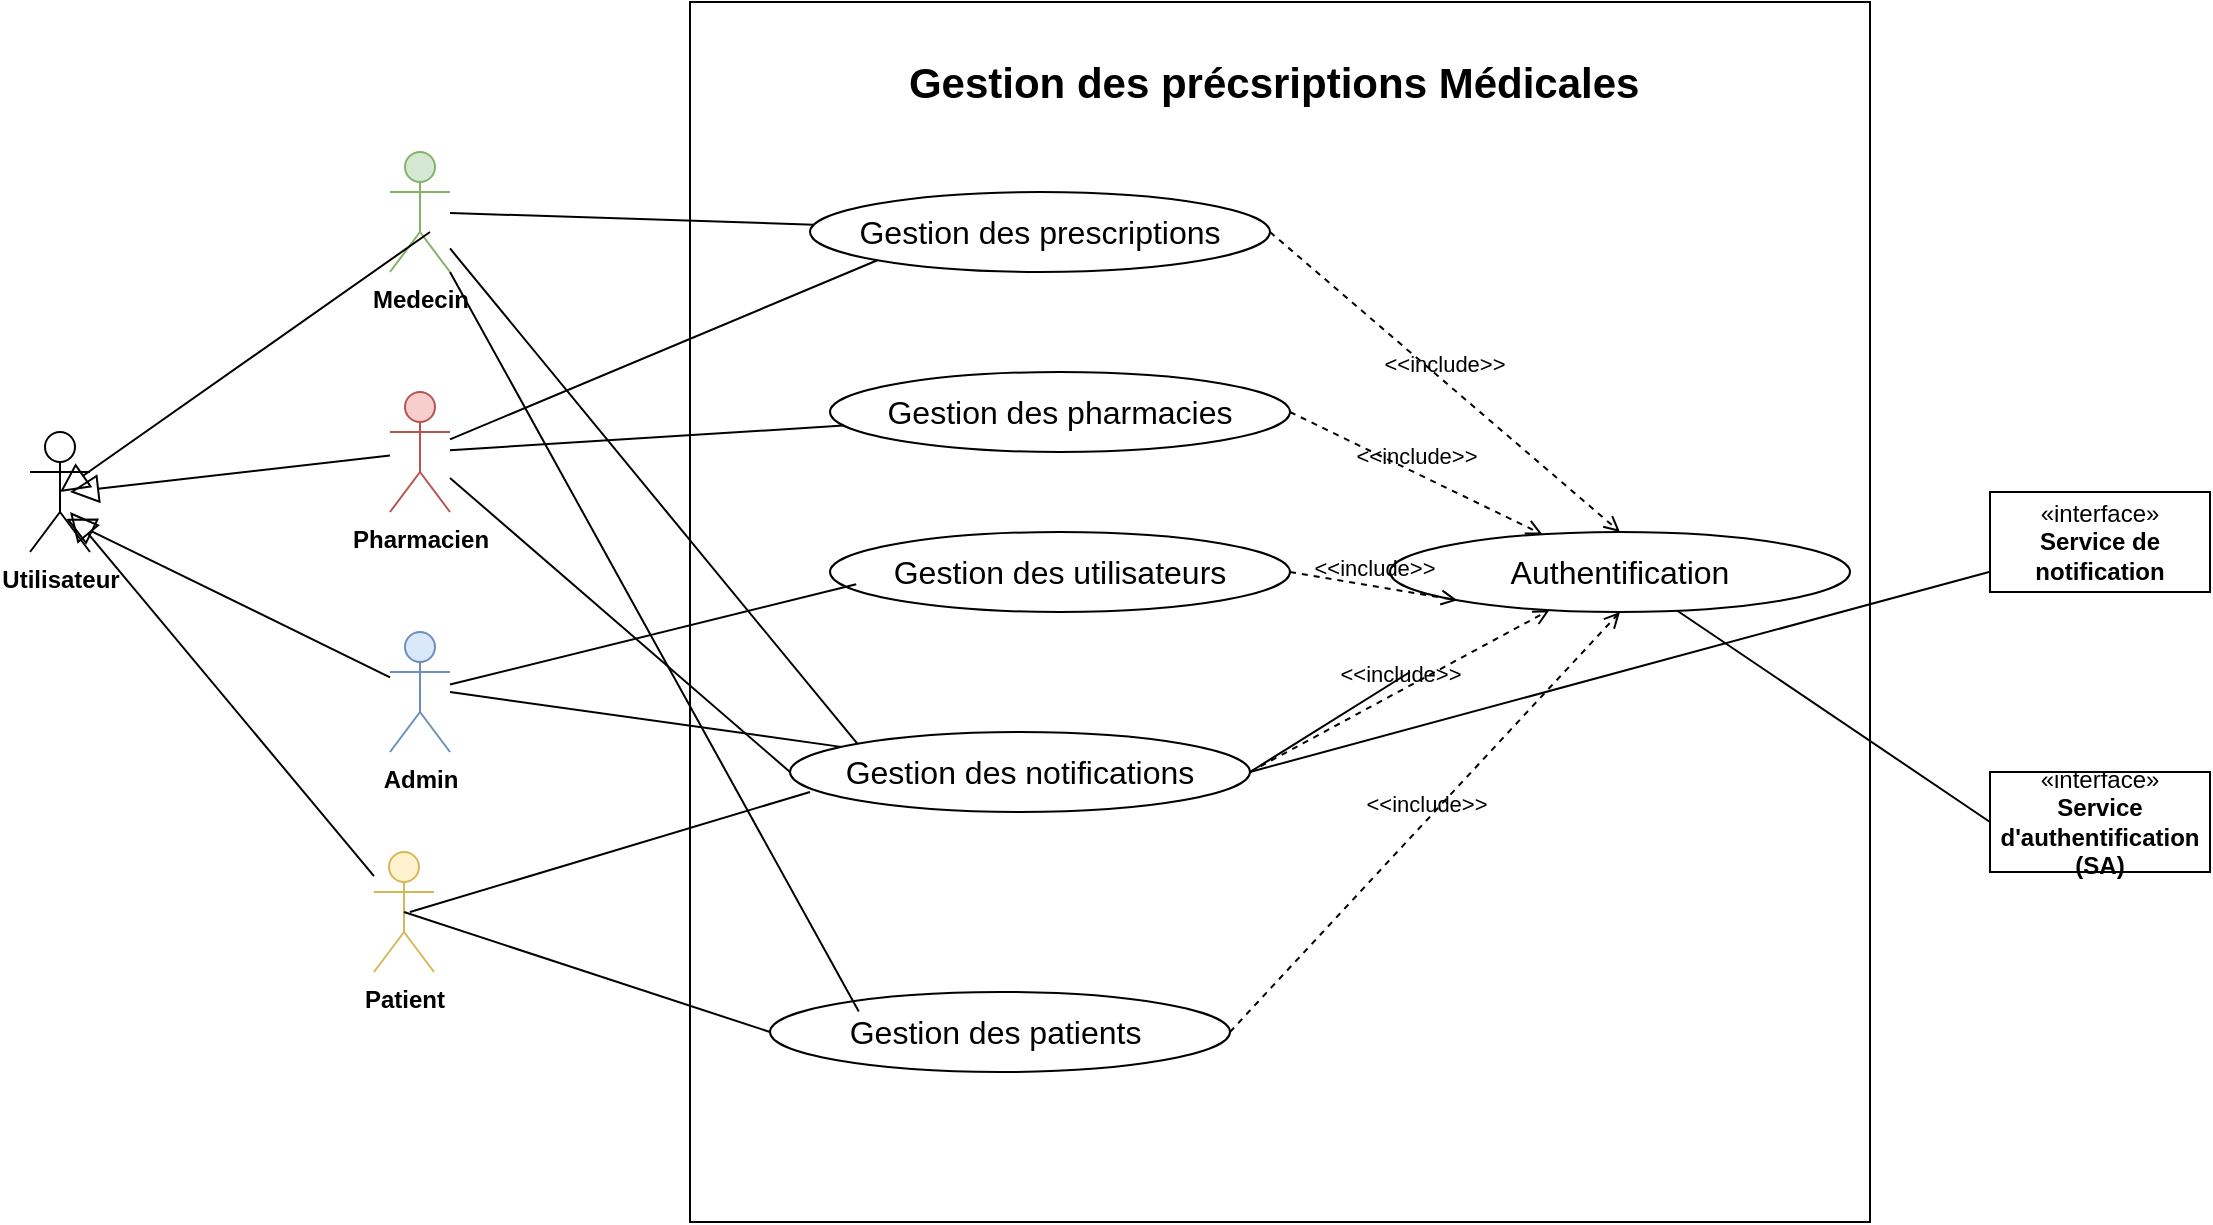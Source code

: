 <mxfile version="26.0.16">
  <diagram name="Page-1" id="u_Z78-zBwKize9A98fTc">
    <mxGraphModel dx="1397" dy="655" grid="1" gridSize="10" guides="1" tooltips="1" connect="1" arrows="1" fold="1" page="1" pageScale="1" pageWidth="4681" pageHeight="3300" math="0" shadow="0">
      <root>
        <mxCell id="0" />
        <mxCell id="1" parent="0" />
        <mxCell id="8F5OMPCy04fyyseZWVCi-2" value="" style="html=1;whiteSpace=wrap;" vertex="1" parent="1">
          <mxGeometry x="400" y="45" width="590" height="610" as="geometry" />
        </mxCell>
        <mxCell id="8F5OMPCy04fyyseZWVCi-3" value="&lt;b&gt;&lt;font style=&quot;font-size: 21px;&quot;&gt;Gestion des précsriptions Médicales&amp;nbsp;&lt;/font&gt;&lt;/b&gt;" style="text;html=1;align=center;verticalAlign=middle;whiteSpace=wrap;rounded=0;" vertex="1" parent="1">
          <mxGeometry x="500" y="70" width="390" height="30" as="geometry" />
        </mxCell>
        <mxCell id="8F5OMPCy04fyyseZWVCi-4" value="&lt;b&gt;Medecin&lt;/b&gt;" style="shape=umlActor;verticalLabelPosition=bottom;verticalAlign=top;html=1;outlineConnect=0;fillColor=#d5e8d4;strokeColor=#82b366;" vertex="1" parent="1">
          <mxGeometry x="250" y="120" width="30" height="60" as="geometry" />
        </mxCell>
        <mxCell id="8F5OMPCy04fyyseZWVCi-5" value="&lt;b&gt;Pharmacien&lt;/b&gt;" style="shape=umlActor;verticalLabelPosition=bottom;verticalAlign=top;html=1;outlineConnect=0;fillColor=#f8cecc;strokeColor=#b85450;" vertex="1" parent="1">
          <mxGeometry x="250" y="240" width="30" height="60" as="geometry" />
        </mxCell>
        <mxCell id="8F5OMPCy04fyyseZWVCi-6" value="&lt;b&gt;Patient&lt;/b&gt;" style="shape=umlActor;verticalLabelPosition=bottom;verticalAlign=top;html=1;outlineConnect=0;fillColor=#fff2cc;strokeColor=#d6b656;" vertex="1" parent="1">
          <mxGeometry x="242" y="470" width="30" height="60" as="geometry" />
        </mxCell>
        <mxCell id="8F5OMPCy04fyyseZWVCi-10" value="«interface»&lt;br&gt;&lt;b&gt;Service de notification&lt;/b&gt;" style="html=1;whiteSpace=wrap;" vertex="1" parent="1">
          <mxGeometry x="1050" y="290" width="110" height="50" as="geometry" />
        </mxCell>
        <mxCell id="8F5OMPCy04fyyseZWVCi-11" value="&lt;font style=&quot;font-size: 16px;&quot;&gt;Gestion des prescriptions&lt;/font&gt;" style="ellipse;whiteSpace=wrap;html=1;align=center;" vertex="1" parent="1">
          <mxGeometry x="460" y="140" width="230" height="40" as="geometry" />
        </mxCell>
        <mxCell id="8F5OMPCy04fyyseZWVCi-12" value="&lt;span style=&quot;font-size: 16px;&quot;&gt;Gestion des pha&lt;/span&gt;&lt;span style=&quot;text-wrap-mode: nowrap; color: rgba(0, 0, 0, 0); font-family: monospace; font-size: 0px; text-align: start;&quot;&gt;%3CmxGraphModel%3E%3Croot%3E%3CmxCell%20id%3D%220%22%2F%3E%3CmxCell%20id%3D%221%22%20parent%3D%220%22%2F%3E%3CmxCell%20id%3D%222%22%20value%3D%22%26lt%3Bfont%20style%3D%26quot%3Bfont-size%3A%2016px%3B%26quot%3B%26gt%3BGestion%20des%20prescriptions%26lt%3B%2Ffont%26gt%3B%22%20style%3D%22ellipse%3BwhiteSpace%3Dwrap%3Bhtml%3D1%3Balign%3Dcenter%3B%22%20vertex%3D%221%22%20parent%3D%221%22%3E%3CmxGeometry%20x%3D%22420%22%20y%3D%22190%22%20width%3D%22230%22%20height%3D%2240%22%20as%3D%22geometry%22%2F%3E%3C%2FmxCell%3E%3C%2Froot%3E%3C%2FmxGraphModel%3E&lt;/span&gt;&lt;span style=&quot;font-size: 16px;&quot;&gt;rmacies&lt;/span&gt;" style="ellipse;whiteSpace=wrap;html=1;align=center;" vertex="1" parent="1">
          <mxGeometry x="470" y="230" width="230" height="40" as="geometry" />
        </mxCell>
        <mxCell id="8F5OMPCy04fyyseZWVCi-13" value="&lt;span style=&quot;font-size: 16px;&quot;&gt;Gestion des utilisateurs&lt;/span&gt;" style="ellipse;whiteSpace=wrap;html=1;align=center;" vertex="1" parent="1">
          <mxGeometry x="470" y="310" width="230" height="40" as="geometry" />
        </mxCell>
        <mxCell id="8F5OMPCy04fyyseZWVCi-14" value="&lt;span style=&quot;font-size: 16px;&quot;&gt;Gestion des notifications&lt;/span&gt;" style="ellipse;whiteSpace=wrap;html=1;align=center;" vertex="1" parent="1">
          <mxGeometry x="450" y="410" width="230" height="40" as="geometry" />
        </mxCell>
        <mxCell id="8F5OMPCy04fyyseZWVCi-15" value="&lt;span style=&quot;font-size: 16px;&quot;&gt;Gestion des patients&amp;nbsp;&lt;/span&gt;" style="ellipse;whiteSpace=wrap;html=1;align=center;" vertex="1" parent="1">
          <mxGeometry x="440" y="540" width="230" height="40" as="geometry" />
        </mxCell>
        <mxCell id="8F5OMPCy04fyyseZWVCi-16" value="&lt;span style=&quot;font-size: 16px;&quot;&gt;Authentification&lt;/span&gt;" style="ellipse;whiteSpace=wrap;html=1;align=center;" vertex="1" parent="1">
          <mxGeometry x="750" y="310" width="230" height="40" as="geometry" />
        </mxCell>
        <mxCell id="8F5OMPCy04fyyseZWVCi-18" value="«interface»&lt;br&gt;&lt;b&gt;Service d&#39;authentification (SA)&lt;/b&gt;" style="html=1;whiteSpace=wrap;" vertex="1" parent="1">
          <mxGeometry x="1050" y="430" width="110" height="50" as="geometry" />
        </mxCell>
        <mxCell id="8F5OMPCy04fyyseZWVCi-22" value="&lt;b&gt;Admin&lt;/b&gt;" style="shape=umlActor;verticalLabelPosition=bottom;verticalAlign=top;html=1;outlineConnect=0;fillColor=#dae8fc;strokeColor=#6c8ebf;" vertex="1" parent="1">
          <mxGeometry x="250" y="360" width="30" height="60" as="geometry" />
        </mxCell>
        <mxCell id="8F5OMPCy04fyyseZWVCi-48" value="" style="endArrow=none;html=1;rounded=0;" edge="1" parent="1" source="8F5OMPCy04fyyseZWVCi-4" target="8F5OMPCy04fyyseZWVCi-11">
          <mxGeometry width="50" height="50" relative="1" as="geometry">
            <mxPoint x="570" y="420" as="sourcePoint" />
            <mxPoint x="620" y="370" as="targetPoint" />
          </mxGeometry>
        </mxCell>
        <mxCell id="8F5OMPCy04fyyseZWVCi-50" value="" style="endArrow=none;html=1;rounded=0;entryX=0;entryY=1;entryDx=0;entryDy=0;" edge="1" parent="1" source="8F5OMPCy04fyyseZWVCi-5" target="8F5OMPCy04fyyseZWVCi-11">
          <mxGeometry width="50" height="50" relative="1" as="geometry">
            <mxPoint x="570" y="420" as="sourcePoint" />
            <mxPoint x="620" y="370" as="targetPoint" />
          </mxGeometry>
        </mxCell>
        <mxCell id="8F5OMPCy04fyyseZWVCi-51" value="" style="endArrow=none;html=1;rounded=0;" edge="1" parent="1" source="8F5OMPCy04fyyseZWVCi-5" target="8F5OMPCy04fyyseZWVCi-12">
          <mxGeometry width="50" height="50" relative="1" as="geometry">
            <mxPoint x="270" y="320" as="sourcePoint" />
            <mxPoint x="320" y="270" as="targetPoint" />
          </mxGeometry>
        </mxCell>
        <mxCell id="8F5OMPCy04fyyseZWVCi-52" value="" style="endArrow=none;html=1;rounded=0;entryX=0.057;entryY=0.652;entryDx=0;entryDy=0;entryPerimeter=0;" edge="1" parent="1" source="8F5OMPCy04fyyseZWVCi-22" target="8F5OMPCy04fyyseZWVCi-13">
          <mxGeometry width="50" height="50" relative="1" as="geometry">
            <mxPoint x="570" y="420" as="sourcePoint" />
            <mxPoint x="620" y="370" as="targetPoint" />
          </mxGeometry>
        </mxCell>
        <mxCell id="8F5OMPCy04fyyseZWVCi-53" value="" style="endArrow=none;html=1;rounded=0;" edge="1" parent="1" target="8F5OMPCy04fyyseZWVCi-14">
          <mxGeometry width="50" height="50" relative="1" as="geometry">
            <mxPoint x="280" y="390" as="sourcePoint" />
            <mxPoint x="620" y="370" as="targetPoint" />
          </mxGeometry>
        </mxCell>
        <mxCell id="8F5OMPCy04fyyseZWVCi-54" value="" style="endArrow=none;html=1;rounded=0;exitX=0.5;exitY=0.5;exitDx=0;exitDy=0;exitPerimeter=0;entryX=0;entryY=0.5;entryDx=0;entryDy=0;" edge="1" parent="1" source="8F5OMPCy04fyyseZWVCi-6" target="8F5OMPCy04fyyseZWVCi-15">
          <mxGeometry width="50" height="50" relative="1" as="geometry">
            <mxPoint x="290" y="520" as="sourcePoint" />
            <mxPoint x="340" y="470" as="targetPoint" />
          </mxGeometry>
        </mxCell>
        <mxCell id="8F5OMPCy04fyyseZWVCi-55" value="" style="endArrow=none;html=1;rounded=0;exitX=1;exitY=1;exitDx=0;exitDy=0;exitPerimeter=0;entryX=0.193;entryY=0.245;entryDx=0;entryDy=0;entryPerimeter=0;" edge="1" parent="1" source="8F5OMPCy04fyyseZWVCi-4" target="8F5OMPCy04fyyseZWVCi-15">
          <mxGeometry width="50" height="50" relative="1" as="geometry">
            <mxPoint x="570" y="420" as="sourcePoint" />
            <mxPoint x="620" y="370" as="targetPoint" />
          </mxGeometry>
        </mxCell>
        <mxCell id="8F5OMPCy04fyyseZWVCi-56" value="&amp;lt;&amp;lt;include&amp;gt;&amp;gt;" style="edgeStyle=none;html=1;endArrow=open;verticalAlign=bottom;dashed=1;labelBackgroundColor=none;rounded=0;exitX=1;exitY=0.5;exitDx=0;exitDy=0;entryX=0.5;entryY=0;entryDx=0;entryDy=0;" edge="1" parent="1" source="8F5OMPCy04fyyseZWVCi-11" target="8F5OMPCy04fyyseZWVCi-16">
          <mxGeometry width="160" relative="1" as="geometry">
            <mxPoint x="510" y="330" as="sourcePoint" />
            <mxPoint x="670" y="330" as="targetPoint" />
          </mxGeometry>
        </mxCell>
        <mxCell id="8F5OMPCy04fyyseZWVCi-57" value="&amp;lt;&amp;lt;include&amp;gt;&amp;gt;" style="edgeStyle=none;html=1;endArrow=open;verticalAlign=bottom;dashed=1;labelBackgroundColor=none;rounded=0;exitX=1;exitY=0.5;exitDx=0;exitDy=0;" edge="1" parent="1" source="8F5OMPCy04fyyseZWVCi-12" target="8F5OMPCy04fyyseZWVCi-16">
          <mxGeometry width="160" relative="1" as="geometry">
            <mxPoint x="510" y="380" as="sourcePoint" />
            <mxPoint x="670" y="380" as="targetPoint" />
          </mxGeometry>
        </mxCell>
        <mxCell id="8F5OMPCy04fyyseZWVCi-58" value="&amp;lt;&amp;lt;include&amp;gt;&amp;gt;" style="edgeStyle=none;html=1;endArrow=open;verticalAlign=bottom;dashed=1;labelBackgroundColor=none;rounded=0;exitX=1;exitY=0.5;exitDx=0;exitDy=0;entryX=0;entryY=1;entryDx=0;entryDy=0;" edge="1" parent="1" source="8F5OMPCy04fyyseZWVCi-13" target="8F5OMPCy04fyyseZWVCi-16">
          <mxGeometry width="160" relative="1" as="geometry">
            <mxPoint x="510" y="380" as="sourcePoint" />
            <mxPoint x="670" y="380" as="targetPoint" />
          </mxGeometry>
        </mxCell>
        <mxCell id="8F5OMPCy04fyyseZWVCi-59" value="&amp;lt;&amp;lt;include&amp;gt;&amp;gt;" style="edgeStyle=none;html=1;endArrow=open;verticalAlign=bottom;dashed=1;labelBackgroundColor=none;rounded=0;exitX=1;exitY=0.5;exitDx=0;exitDy=0;" edge="1" parent="1" source="8F5OMPCy04fyyseZWVCi-14" target="8F5OMPCy04fyyseZWVCi-16">
          <mxGeometry width="160" relative="1" as="geometry">
            <mxPoint x="510" y="380" as="sourcePoint" />
            <mxPoint x="670" y="380" as="targetPoint" />
          </mxGeometry>
        </mxCell>
        <mxCell id="8F5OMPCy04fyyseZWVCi-60" value="&amp;lt;&amp;lt;include&amp;gt;&amp;gt;" style="edgeStyle=none;html=1;endArrow=open;verticalAlign=bottom;dashed=1;labelBackgroundColor=none;rounded=0;exitX=1;exitY=0.5;exitDx=0;exitDy=0;entryX=0.5;entryY=1;entryDx=0;entryDy=0;" edge="1" parent="1" source="8F5OMPCy04fyyseZWVCi-15" target="8F5OMPCy04fyyseZWVCi-16">
          <mxGeometry width="160" relative="1" as="geometry">
            <mxPoint x="510" y="380" as="sourcePoint" />
            <mxPoint x="670" y="380" as="targetPoint" />
          </mxGeometry>
        </mxCell>
        <mxCell id="8F5OMPCy04fyyseZWVCi-61" value="" style="edgeStyle=none;html=1;endArrow=none;verticalAlign=bottom;rounded=0;exitX=1;exitY=0.5;exitDx=0;exitDy=0;" edge="1" parent="1" source="8F5OMPCy04fyyseZWVCi-14" target="8F5OMPCy04fyyseZWVCi-10">
          <mxGeometry width="160" relative="1" as="geometry">
            <mxPoint x="600" y="380" as="sourcePoint" />
            <mxPoint x="760" y="380" as="targetPoint" />
          </mxGeometry>
        </mxCell>
        <mxCell id="8F5OMPCy04fyyseZWVCi-62" value="" style="edgeStyle=none;html=1;endArrow=none;verticalAlign=bottom;rounded=0;exitX=1;exitY=0.5;exitDx=0;exitDy=0;" edge="1" parent="1" source="8F5OMPCy04fyyseZWVCi-14">
          <mxGeometry width="160" relative="1" as="geometry">
            <mxPoint x="600" y="380" as="sourcePoint" />
            <mxPoint x="760" y="380" as="targetPoint" />
          </mxGeometry>
        </mxCell>
        <mxCell id="8F5OMPCy04fyyseZWVCi-63" value="" style="edgeStyle=none;html=1;endArrow=none;verticalAlign=bottom;rounded=0;entryX=0;entryY=0.5;entryDx=0;entryDy=0;" edge="1" parent="1" source="8F5OMPCy04fyyseZWVCi-16" target="8F5OMPCy04fyyseZWVCi-18">
          <mxGeometry width="160" relative="1" as="geometry">
            <mxPoint x="600" y="380" as="sourcePoint" />
            <mxPoint x="760" y="380" as="targetPoint" />
          </mxGeometry>
        </mxCell>
        <mxCell id="8F5OMPCy04fyyseZWVCi-64" value="&lt;b&gt;Utilisateur&lt;/b&gt;" style="shape=umlActor;verticalLabelPosition=bottom;verticalAlign=top;html=1;outlineConnect=0;" vertex="1" parent="1">
          <mxGeometry x="70" y="260" width="30" height="60" as="geometry" />
        </mxCell>
        <mxCell id="8F5OMPCy04fyyseZWVCi-69" value="" style="edgeStyle=none;html=1;endArrow=block;endFill=0;endSize=12;verticalAlign=bottom;rounded=0;entryX=0.5;entryY=0.5;entryDx=0;entryDy=0;entryPerimeter=0;" edge="1" parent="1" target="8F5OMPCy04fyyseZWVCi-64">
          <mxGeometry width="160" relative="1" as="geometry">
            <mxPoint x="270" y="160" as="sourcePoint" />
            <mxPoint x="530" y="350" as="targetPoint" />
          </mxGeometry>
        </mxCell>
        <mxCell id="8F5OMPCy04fyyseZWVCi-70" value="" style="edgeStyle=none;html=1;endArrow=block;endFill=0;endSize=12;verticalAlign=bottom;rounded=0;" edge="1" parent="1" source="8F5OMPCy04fyyseZWVCi-5">
          <mxGeometry width="160" relative="1" as="geometry">
            <mxPoint x="500" y="350" as="sourcePoint" />
            <mxPoint x="90" y="290" as="targetPoint" />
          </mxGeometry>
        </mxCell>
        <mxCell id="8F5OMPCy04fyyseZWVCi-72" value="" style="edgeStyle=none;html=1;endArrow=block;endFill=0;endSize=12;verticalAlign=bottom;rounded=0;entryX=0.606;entryY=0.724;entryDx=0;entryDy=0;entryPerimeter=0;" edge="1" parent="1" source="8F5OMPCy04fyyseZWVCi-22" target="8F5OMPCy04fyyseZWVCi-64">
          <mxGeometry width="160" relative="1" as="geometry">
            <mxPoint x="500" y="350" as="sourcePoint" />
            <mxPoint x="660" y="350" as="targetPoint" />
          </mxGeometry>
        </mxCell>
        <mxCell id="8F5OMPCy04fyyseZWVCi-73" value="" style="edgeStyle=none;html=1;endArrow=block;endFill=0;endSize=12;verticalAlign=bottom;rounded=0;" edge="1" parent="1" source="8F5OMPCy04fyyseZWVCi-6">
          <mxGeometry width="160" relative="1" as="geometry">
            <mxPoint x="500" y="350" as="sourcePoint" />
            <mxPoint x="90" y="300" as="targetPoint" />
          </mxGeometry>
        </mxCell>
        <mxCell id="8F5OMPCy04fyyseZWVCi-75" value="" style="edgeStyle=none;html=1;endArrow=none;verticalAlign=bottom;rounded=0;" edge="1" parent="1">
          <mxGeometry width="160" relative="1" as="geometry">
            <mxPoint x="260" y="500" as="sourcePoint" />
            <mxPoint x="460" y="440" as="targetPoint" />
          </mxGeometry>
        </mxCell>
        <mxCell id="8F5OMPCy04fyyseZWVCi-76" value="" style="edgeStyle=none;html=1;endArrow=none;verticalAlign=bottom;rounded=0;entryX=0;entryY=0.5;entryDx=0;entryDy=0;" edge="1" parent="1" source="8F5OMPCy04fyyseZWVCi-5" target="8F5OMPCy04fyyseZWVCi-14">
          <mxGeometry width="160" relative="1" as="geometry">
            <mxPoint x="550" y="360" as="sourcePoint" />
            <mxPoint x="710" y="360" as="targetPoint" />
          </mxGeometry>
        </mxCell>
        <mxCell id="8F5OMPCy04fyyseZWVCi-77" value="" style="edgeStyle=none;html=1;endArrow=none;verticalAlign=bottom;rounded=0;entryX=0;entryY=0;entryDx=0;entryDy=0;" edge="1" parent="1" source="8F5OMPCy04fyyseZWVCi-4" target="8F5OMPCy04fyyseZWVCi-14">
          <mxGeometry width="160" relative="1" as="geometry">
            <mxPoint x="550" y="360" as="sourcePoint" />
            <mxPoint x="710" y="360" as="targetPoint" />
          </mxGeometry>
        </mxCell>
      </root>
    </mxGraphModel>
  </diagram>
</mxfile>

